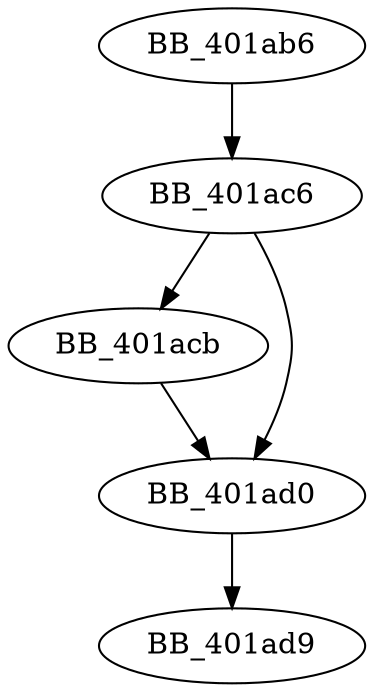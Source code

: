 DiGraph sub_401AB6{
BB_401ab6->BB_401ac6
BB_401ac6->BB_401acb
BB_401ac6->BB_401ad0
BB_401acb->BB_401ad0
BB_401ad0->BB_401ad9
}
